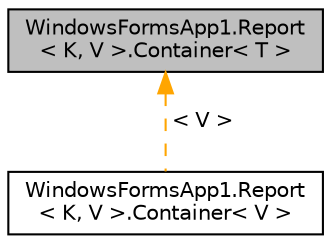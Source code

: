 digraph "WindowsFormsApp1.Report&lt; K, V &gt;.Container&lt; T &gt;"
{
 // LATEX_PDF_SIZE
  edge [fontname="Helvetica",fontsize="10",labelfontname="Helvetica",labelfontsize="10"];
  node [fontname="Helvetica",fontsize="10",shape=record];
  Node1 [label="WindowsFormsApp1.Report\l\< K, V \>.Container\< T \>",height=0.2,width=0.4,color="black", fillcolor="grey75", style="filled", fontcolor="black",tooltip=" "];
  Node1 -> Node2 [dir="back",color="orange",fontsize="10",style="dashed",label=" \< V \>" ];
  Node2 [label="WindowsFormsApp1.Report\l\< K, V \>.Container\< V \>",height=0.2,width=0.4,color="black", fillcolor="white", style="filled",URL="$class_windows_forms_app1_1_1_report_1_1_container.html",tooltip=" "];
}

